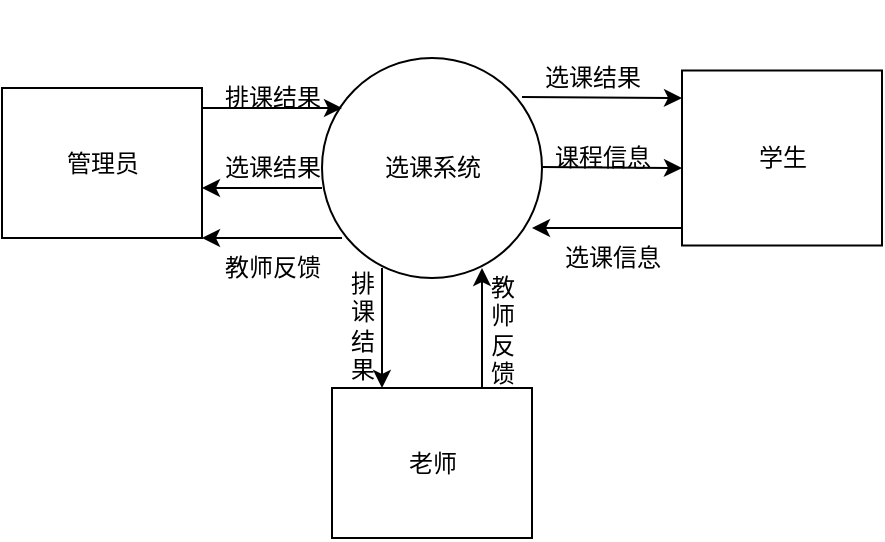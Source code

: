 <mxfile>
    <diagram id="hcqRvHeK4_I1yotb0Jn9" name="第 1 页">
        <mxGraphModel dx="1055" dy="572" grid="1" gridSize="10" guides="1" tooltips="1" connect="1" arrows="1" fold="1" page="1" pageScale="1" pageWidth="827" pageHeight="1169" math="0" shadow="0">
            <root>
                <mxCell id="0"/>
                <mxCell id="1" parent="0"/>
                <mxCell id="9" style="edgeStyle=none;html=1;" edge="1" parent="1">
                    <mxGeometry relative="1" as="geometry">
                        <mxPoint x="330" y="209.5" as="sourcePoint"/>
                        <mxPoint x="400" y="210" as="targetPoint"/>
                    </mxGeometry>
                </mxCell>
                <mxCell id="2" value="选课系统" style="html=1;dashed=0;whitespace=wrap;shape=mxgraph.dfd.start" parent="1" vertex="1">
                    <mxGeometry x="220" y="126.88" width="110" height="166.25" as="geometry"/>
                </mxCell>
                <mxCell id="5" value="管理员" style="html=1;dashed=0;whitespace=wrap;" vertex="1" parent="1">
                    <mxGeometry x="60" y="170" width="100" height="75" as="geometry"/>
                </mxCell>
                <mxCell id="6" value="老师" style="html=1;dashed=0;whitespace=wrap;" vertex="1" parent="1">
                    <mxGeometry x="225" y="320" width="100" height="75" as="geometry"/>
                </mxCell>
                <mxCell id="7" value="学生" style="html=1;dashed=0;whitespace=wrap;" vertex="1" parent="1">
                    <mxGeometry x="400" y="161.25" width="100" height="87.5" as="geometry"/>
                </mxCell>
                <mxCell id="12" value="" style="endArrow=classic;html=1;" edge="1" parent="1">
                    <mxGeometry width="50" height="50" relative="1" as="geometry">
                        <mxPoint x="400" y="240" as="sourcePoint"/>
                        <mxPoint x="325" y="240" as="targetPoint"/>
                    </mxGeometry>
                </mxCell>
                <mxCell id="13" value="课程信息" style="text;html=1;align=center;verticalAlign=middle;resizable=0;points=[];autosize=1;strokeColor=none;fillColor=none;" vertex="1" parent="1">
                    <mxGeometry x="325" y="190" width="70" height="30" as="geometry"/>
                </mxCell>
                <mxCell id="14" value="" style="endArrow=classic;html=1;" edge="1" parent="1">
                    <mxGeometry width="50" height="50" relative="1" as="geometry">
                        <mxPoint x="320" y="174.5" as="sourcePoint"/>
                        <mxPoint x="400" y="175" as="targetPoint"/>
                    </mxGeometry>
                </mxCell>
                <mxCell id="15" value="选课结果" style="text;html=1;align=center;verticalAlign=middle;resizable=0;points=[];autosize=1;strokeColor=none;fillColor=none;" vertex="1" parent="1">
                    <mxGeometry x="320" y="150" width="70" height="30" as="geometry"/>
                </mxCell>
                <mxCell id="17" value="选课信息" style="text;html=1;align=center;verticalAlign=middle;resizable=0;points=[];autosize=1;strokeColor=none;fillColor=none;" vertex="1" parent="1">
                    <mxGeometry x="330" y="240" width="70" height="30" as="geometry"/>
                </mxCell>
                <mxCell id="19" value="选课结果" style="text;html=1;align=center;verticalAlign=middle;resizable=0;points=[];autosize=1;strokeColor=none;fillColor=none;" vertex="1" parent="1">
                    <mxGeometry x="160" y="195" width="70" height="30" as="geometry"/>
                </mxCell>
                <mxCell id="20" value="排课结果" style="text;html=1;align=center;verticalAlign=middle;resizable=0;points=[];autosize=1;strokeColor=none;fillColor=none;" vertex="1" parent="1">
                    <mxGeometry x="160" y="160" width="70" height="30" as="geometry"/>
                </mxCell>
                <mxCell id="21" value="教师反馈" style="text;html=1;align=center;verticalAlign=middle;resizable=0;points=[];autosize=1;strokeColor=none;fillColor=none;" vertex="1" parent="1">
                    <mxGeometry x="160" y="245" width="70" height="30" as="geometry"/>
                </mxCell>
                <mxCell id="22" value="" style="edgeStyle=none;orthogonalLoop=1;jettySize=auto;html=1;" edge="1" parent="1">
                    <mxGeometry width="100" relative="1" as="geometry">
                        <mxPoint x="160" y="180" as="sourcePoint"/>
                        <mxPoint x="230" y="180" as="targetPoint"/>
                        <Array as="points"/>
                    </mxGeometry>
                </mxCell>
                <mxCell id="26" value="" style="edgeStyle=none;orthogonalLoop=1;jettySize=auto;html=1;" edge="1" parent="1">
                    <mxGeometry width="100" relative="1" as="geometry">
                        <mxPoint x="230" y="245" as="sourcePoint"/>
                        <mxPoint x="160" y="245" as="targetPoint"/>
                        <Array as="points"/>
                    </mxGeometry>
                </mxCell>
                <mxCell id="27" value="" style="edgeStyle=none;orthogonalLoop=1;jettySize=auto;html=1;" edge="1" parent="1">
                    <mxGeometry width="100" relative="1" as="geometry">
                        <mxPoint x="220" y="220" as="sourcePoint"/>
                        <mxPoint x="160" y="220" as="targetPoint"/>
                        <Array as="points"/>
                    </mxGeometry>
                </mxCell>
                <mxCell id="28" value="" style="endArrow=classic;html=1;" edge="1" parent="1">
                    <mxGeometry width="50" height="50" relative="1" as="geometry">
                        <mxPoint x="300" y="320" as="sourcePoint"/>
                        <mxPoint x="300" y="260" as="targetPoint"/>
                    </mxGeometry>
                </mxCell>
                <mxCell id="31" value="" style="endArrow=classic;html=1;" edge="1" parent="1">
                    <mxGeometry width="50" height="50" relative="1" as="geometry">
                        <mxPoint x="250" y="260" as="sourcePoint"/>
                        <mxPoint x="250" y="320" as="targetPoint"/>
                    </mxGeometry>
                </mxCell>
                <mxCell id="32" value="排&lt;br&gt;课&lt;br&gt;结&lt;br&gt;果" style="text;html=1;align=center;verticalAlign=middle;resizable=0;points=[];autosize=1;strokeColor=none;fillColor=none;" vertex="1" parent="1">
                    <mxGeometry x="220" y="253.75" width="40" height="70" as="geometry"/>
                </mxCell>
                <mxCell id="33" value="教&lt;br&gt;师&lt;br&gt;反&lt;br&gt;馈" style="text;html=1;align=center;verticalAlign=middle;resizable=0;points=[];autosize=1;strokeColor=none;fillColor=none;" vertex="1" parent="1">
                    <mxGeometry x="290" y="256.25" width="40" height="70" as="geometry"/>
                </mxCell>
            </root>
        </mxGraphModel>
    </diagram>
    <diagram id="YE9Iy4oHDs4e5Qc0qp2o" name="第 2 页">
        <mxGraphModel dx="1055" dy="572" grid="1" gridSize="10" guides="1" tooltips="1" connect="1" arrows="1" fold="1" page="1" pageScale="1" pageWidth="827" pageHeight="1169" math="0" shadow="0">
            <root>
                <mxCell id="0"/>
                <mxCell id="1" parent="0"/>
                <mxCell id="SQNl2OP5tdmXHVpa_YLx-2" style="edgeStyle=none;html=1;exitX=1;exitY=0.25;exitDx=0;exitDy=0;entryX=0;entryY=0.332;entryDx=0;entryDy=0;entryPerimeter=0;" edge="1" parent="1" source="VhBVaETjyVOQ5A1mhcuX-3" target="VhBVaETjyVOQ5A1mhcuX-41">
                    <mxGeometry relative="1" as="geometry"/>
                </mxCell>
                <mxCell id="SQNl2OP5tdmXHVpa_YLx-3" style="edgeStyle=none;html=1;exitX=1;exitY=0.75;exitDx=0;exitDy=0;entryX=1;entryY=0.75;entryDx=0;entryDy=0;" edge="1" parent="1" target="VhBVaETjyVOQ5A1mhcuX-3">
                    <mxGeometry relative="1" as="geometry">
                        <mxPoint x="230" y="294" as="sourcePoint"/>
                    </mxGeometry>
                </mxCell>
                <mxCell id="VhBVaETjyVOQ5A1mhcuX-3" value="管理员" style="html=1;dashed=0;whitespace=wrap;" vertex="1" parent="1">
                    <mxGeometry x="90" y="261.25" width="70" height="43.75" as="geometry"/>
                </mxCell>
                <mxCell id="VhBVaETjyVOQ5A1mhcuX-12" value="排课结果" style="text;html=1;align=center;verticalAlign=middle;resizable=0;points=[];autosize=1;strokeColor=none;fillColor=none;" vertex="1" parent="1">
                    <mxGeometry x="160" y="246.25" width="70" height="30" as="geometry"/>
                </mxCell>
                <mxCell id="VhBVaETjyVOQ5A1mhcuX-13" value="教师反馈" style="text;html=1;align=center;verticalAlign=middle;resizable=0;points=[];autosize=1;strokeColor=none;fillColor=none;" vertex="1" parent="1">
                    <mxGeometry x="160" y="289.38" width="70" height="30" as="geometry"/>
                </mxCell>
                <mxCell id="VhBVaETjyVOQ5A1mhcuX-20" value="教&lt;br&gt;师&lt;br&gt;反&lt;br&gt;馈" style="text;html=1;align=center;verticalAlign=middle;resizable=0;points=[];autosize=1;strokeColor=none;fillColor=none;" vertex="1" parent="1">
                    <mxGeometry x="270" y="319.38" width="40" height="70" as="geometry"/>
                </mxCell>
                <mxCell id="VhBVaETjyVOQ5A1mhcuX-26" value="" style="endArrow=classic;html=1;" edge="1" parent="1">
                    <mxGeometry width="50" height="50" relative="1" as="geometry">
                        <mxPoint x="500" y="289.38" as="sourcePoint"/>
                        <mxPoint x="440" y="289.38" as="targetPoint"/>
                    </mxGeometry>
                </mxCell>
                <mxCell id="VhBVaETjyVOQ5A1mhcuX-28" value="" style="endArrow=classic;html=1;" edge="1" parent="1">
                    <mxGeometry width="50" height="50" relative="1" as="geometry">
                        <mxPoint x="437.5" y="273.88" as="sourcePoint"/>
                        <mxPoint x="500" y="274" as="targetPoint"/>
                    </mxGeometry>
                </mxCell>
                <mxCell id="VhBVaETjyVOQ5A1mhcuX-29" value="选课结果" style="text;html=1;align=center;verticalAlign=middle;resizable=0;points=[];autosize=1;strokeColor=none;fillColor=none;" vertex="1" parent="1">
                    <mxGeometry x="430" y="248.13" width="70" height="30" as="geometry"/>
                </mxCell>
                <mxCell id="VhBVaETjyVOQ5A1mhcuX-30" value="选课信息" style="text;html=1;align=center;verticalAlign=middle;resizable=0;points=[];autosize=1;strokeColor=none;fillColor=none;" vertex="1" parent="1">
                    <mxGeometry x="436.25" y="289.38" width="70" height="30" as="geometry"/>
                </mxCell>
                <mxCell id="VhBVaETjyVOQ5A1mhcuX-41" value="1&lt;br&gt;课程编排" style="shape=ellipse;html=1;dashed=0;whitespace=wrap;aspect=fixed;perimeter=ellipsePerimeter;" vertex="1" parent="1">
                    <mxGeometry x="230" y="250" width="66.25" height="66.25" as="geometry"/>
                </mxCell>
                <mxCell id="5aWi-8BCkYc4vYFJrScl-2" value="2&lt;br&gt;学生选课" style="shape=ellipse;html=1;dashed=0;whitespace=wrap;aspect=fixed;perimeter=ellipsePerimeter;" vertex="1" parent="1">
                    <mxGeometry x="370" y="248.13" width="66.25" height="66.25" as="geometry"/>
                </mxCell>
                <mxCell id="SQNl2OP5tdmXHVpa_YLx-5" style="edgeStyle=none;html=1;exitX=0.25;exitY=0;exitDx=0;exitDy=0;entryX=0.25;entryY=0;entryDx=0;entryDy=0;" edge="1" parent="1" target="5aWi-8BCkYc4vYFJrScl-3">
                    <mxGeometry relative="1" as="geometry">
                        <mxPoint x="248" y="320" as="sourcePoint"/>
                    </mxGeometry>
                </mxCell>
                <mxCell id="SQNl2OP5tdmXHVpa_YLx-6" style="edgeStyle=none;html=1;entryX=0.75;entryY=0;entryDx=0;entryDy=0;exitX=0.75;exitY=0;exitDx=0;exitDy=0;" edge="1" parent="1" source="5aWi-8BCkYc4vYFJrScl-3">
                    <mxGeometry relative="1" as="geometry">
                        <mxPoint x="283" y="320" as="targetPoint"/>
                    </mxGeometry>
                </mxCell>
                <mxCell id="5aWi-8BCkYc4vYFJrScl-3" value="老师" style="html=1;dashed=0;whitespace=wrap;" vertex="1" parent="1">
                    <mxGeometry x="230" y="396.25" width="70" height="43.75" as="geometry"/>
                </mxCell>
                <mxCell id="5aWi-8BCkYc4vYFJrScl-4" value="学生" style="html=1;dashed=0;whitespace=wrap;" vertex="1" parent="1">
                    <mxGeometry x="500" y="256.88" width="70" height="43.75" as="geometry"/>
                </mxCell>
                <mxCell id="5aWi-8BCkYc4vYFJrScl-9" style="edgeStyle=none;html=1;entryX=0.5;entryY=0;entryDx=0;entryDy=0;exitX=0.5;exitY=1;exitDx=0;exitDy=0;" edge="1" parent="1" source="zb4FdeY55klrME0iyJRI-1" target="VhBVaETjyVOQ5A1mhcuX-41">
                    <mxGeometry relative="1" as="geometry">
                        <mxPoint x="280" y="200" as="sourcePoint"/>
                    </mxGeometry>
                </mxCell>
                <mxCell id="5aWi-8BCkYc4vYFJrScl-12" value="" style="endArrow=classic;html=1;entryX=0;entryY=0.5;entryDx=0;entryDy=0;" edge="1" parent="1" target="5aWi-8BCkYc4vYFJrScl-2">
                    <mxGeometry width="50" height="50" relative="1" as="geometry">
                        <mxPoint x="296.25" y="282.63" as="sourcePoint"/>
                        <mxPoint x="366.25" y="282.63" as="targetPoint"/>
                    </mxGeometry>
                </mxCell>
                <mxCell id="5aWi-8BCkYc4vYFJrScl-13" value="选课通知" style="text;html=1;align=center;verticalAlign=middle;resizable=0;points=[];autosize=1;strokeColor=none;fillColor=none;" vertex="1" parent="1">
                    <mxGeometry x="300" y="259.38" width="70" height="30" as="geometry"/>
                </mxCell>
                <mxCell id="f8Be7X3YM7PUmNdDe41V-1" value="排&lt;br&gt;课&lt;br&gt;结&lt;br&gt;果" style="text;html=1;align=center;verticalAlign=middle;resizable=0;points=[];autosize=1;strokeColor=none;fillColor=none;" vertex="1" parent="1">
                    <mxGeometry x="220.0" y="330" width="40" height="70" as="geometry"/>
                </mxCell>
                <mxCell id="zb4FdeY55klrME0iyJRI-1" value="&lt;span style=&quot;text-align: center;&quot;&gt;F1&amp;nbsp; &amp;nbsp; 老师、学生、教室信息&lt;/span&gt;" style="html=1;dashed=0;whitespace=wrap;shape=mxgraph.dfd.dataStoreID;align=left;spacingLeft=3;points=[[0,0],[0.5,0],[1,0],[0,0.5],[1,0.5],[0,1],[0.5,1],[1,1]];" vertex="1" parent="1">
                    <mxGeometry x="183.12" y="170" width="160" height="30" as="geometry"/>
                </mxCell>
            </root>
        </mxGraphModel>
    </diagram>
    <diagram id="-Eec4C62HxKJM_4bUooL" name="第 3 页">
        <mxGraphModel dx="1055" dy="572" grid="1" gridSize="10" guides="1" tooltips="1" connect="1" arrows="1" fold="1" page="1" pageScale="1" pageWidth="827" pageHeight="1169" math="0" shadow="0">
            <root>
                <mxCell id="0"/>
                <mxCell id="1" parent="0"/>
                <mxCell id="Mcvqnx853z0XUar6k2le-1" style="edgeStyle=none;html=1;entryX=0;entryY=0.332;entryDx=0;entryDy=0;entryPerimeter=0;" edge="1" parent="1">
                    <mxGeometry relative="1" as="geometry">
                        <mxPoint x="160" y="285.76" as="sourcePoint"/>
                        <mxPoint x="230" y="285.755" as="targetPoint"/>
                    </mxGeometry>
                </mxCell>
                <mxCell id="Mcvqnx853z0XUar6k2le-3" value="管理员" style="html=1;dashed=0;whitespace=wrap;" vertex="1" parent="1">
                    <mxGeometry x="90" y="264.38" width="70" height="43.75" as="geometry"/>
                </mxCell>
                <mxCell id="Mcvqnx853z0XUar6k2le-4" value="初次排课" style="text;html=1;align=center;verticalAlign=middle;resizable=0;points=[];autosize=1;strokeColor=none;fillColor=none;" vertex="1" parent="1">
                    <mxGeometry x="160" y="259.38" width="70" height="30" as="geometry"/>
                </mxCell>
                <mxCell id="x4gaPoegwlLemnVy_RXM-5" style="edgeStyle=none;html=1;exitX=0.5;exitY=0;exitDx=0;exitDy=0;entryX=0.5;entryY=1;entryDx=0;entryDy=0;" edge="1" parent="1" source="Mcvqnx853z0XUar6k2le-16" target="x4gaPoegwlLemnVy_RXM-3">
                    <mxGeometry relative="1" as="geometry"/>
                </mxCell>
                <mxCell id="Mcvqnx853z0XUar6k2le-16" value="教师" style="html=1;dashed=0;whitespace=wrap;" vertex="1" parent="1">
                    <mxGeometry x="395" y="357.51" width="70" height="43.75" as="geometry"/>
                </mxCell>
                <mxCell id="Mcvqnx853z0XUar6k2le-17" style="edgeStyle=none;html=1;exitX=0.5;exitY=1;exitDx=0;exitDy=0;entryX=0.5;entryY=0;entryDx=0;entryDy=0;" edge="1" parent="1" source="Mcvqnx853z0XUar6k2le-24">
                    <mxGeometry relative="1" as="geometry">
                        <mxPoint x="263.125" y="250" as="targetPoint"/>
                    </mxGeometry>
                </mxCell>
                <mxCell id="x4gaPoegwlLemnVy_RXM-2" style="edgeStyle=none;html=1;exitX=1;exitY=0.5;exitDx=0;exitDy=0;entryX=0;entryY=0.5;entryDx=0;entryDy=0;" edge="1" parent="1" source="Mcvqnx853z0XUar6k2le-23" target="x4gaPoegwlLemnVy_RXM-3">
                    <mxGeometry relative="1" as="geometry">
                        <mxPoint x="370" y="286" as="targetPoint"/>
                    </mxGeometry>
                </mxCell>
                <mxCell id="Mcvqnx853z0XUar6k2le-23" value="1.1&lt;br&gt;专业课编排" style="shape=ellipse;html=1;dashed=0;whitespace=wrap;aspect=fixed;perimeter=ellipsePerimeter;" vertex="1" parent="1">
                    <mxGeometry x="230" y="253.13" width="66.25" height="66.25" as="geometry"/>
                </mxCell>
                <mxCell id="Mcvqnx853z0XUar6k2le-24" value="&lt;span style=&quot;text-align: center;&quot;&gt;F1&amp;nbsp; &amp;nbsp; 老师、学生、教室信息&lt;/span&gt;" style="html=1;dashed=0;whitespace=wrap;shape=mxgraph.dfd.dataStoreID;align=left;spacingLeft=3;points=[[0,0],[0.5,0],[1,0],[0,0.5],[1,0.5],[0,1],[0.5,1],[1,1]];" vertex="1" parent="1">
                    <mxGeometry x="183.12" y="190" width="160" height="30" as="geometry"/>
                </mxCell>
                <mxCell id="vs9djapArbqQAAfcyQcq-6" style="edgeStyle=none;html=1;exitX=0.5;exitY=0;exitDx=0;exitDy=0;entryX=0.5;entryY=1;entryDx=0;entryDy=0;" edge="1" parent="1" source="vs9djapArbqQAAfcyQcq-5" target="Mcvqnx853z0XUar6k2le-23">
                    <mxGeometry relative="1" as="geometry">
                        <mxPoint x="263" y="320" as="targetPoint"/>
                    </mxGeometry>
                </mxCell>
                <mxCell id="vs9djapArbqQAAfcyQcq-5" value="F2&lt;span style=&quot;white-space: pre;&quot;&gt;&#9;&lt;/span&gt;&amp;nbsp;开课清单" style="html=1;dashed=0;whitespace=wrap;shape=mxgraph.dfd.dataStoreID;align=left;spacingLeft=3;points=[[0,0],[0.5,0],[1,0],[0,0.5],[1,0.5],[0,1],[0.5,1],[1,1]];" vertex="1" parent="1">
                    <mxGeometry x="213.13" y="357.51" width="100" height="30" as="geometry"/>
                </mxCell>
                <mxCell id="KjAqAEAvfIFPZOu9WYF2-3" value="教师反馈" style="text;html=1;align=center;verticalAlign=middle;resizable=0;points=[];autosize=1;strokeColor=none;fillColor=none;" vertex="1" parent="1">
                    <mxGeometry x="421.24" y="327.51" width="70" height="30" as="geometry"/>
                </mxCell>
                <mxCell id="KjAqAEAvfIFPZOu9WYF2-9" value="重新排课" style="text;html=1;align=center;verticalAlign=middle;resizable=0;points=[];autosize=1;strokeColor=none;fillColor=none;" vertex="1" parent="1">
                    <mxGeometry x="313.12" y="259.38" width="70" height="30" as="geometry"/>
                </mxCell>
                <mxCell id="lcH_O-FtXqilcOwLD9es-3" value="" style="edgeStyle=none;html=1;entryX=0;entryY=0.5;entryDx=0;entryDy=0;" edge="1" parent="1" source="x4gaPoegwlLemnVy_RXM-3" target="lcH_O-FtXqilcOwLD9es-5">
                    <mxGeometry relative="1" as="geometry">
                        <mxPoint x="504.99" y="286" as="targetPoint"/>
                    </mxGeometry>
                </mxCell>
                <mxCell id="x4gaPoegwlLemnVy_RXM-3" value="1.2&lt;br&gt;课表编排" style="shape=ellipse;html=1;dashed=0;whitespace=wrap;aspect=fixed;perimeter=ellipsePerimeter;" vertex="1" parent="1">
                    <mxGeometry x="396.87" y="253.13" width="66.25" height="66.25" as="geometry"/>
                </mxCell>
                <mxCell id="lcH_O-FtXqilcOwLD9es-5" value="学生" style="html=1;dashed=0;whitespace=wrap;" vertex="1" parent="1">
                    <mxGeometry x="534.99" y="264.38" width="70" height="43.75" as="geometry"/>
                </mxCell>
                <mxCell id="lcH_O-FtXqilcOwLD9es-6" value="最终课程表" style="text;html=1;align=center;verticalAlign=middle;resizable=0;points=[];autosize=1;strokeColor=none;fillColor=none;" vertex="1" parent="1">
                    <mxGeometry x="454.99" y="259.38" width="80" height="30" as="geometry"/>
                </mxCell>
                <mxCell id="eh2dwwRqfR0x-HrD4XHn-2" style="edgeStyle=none;html=1;exitX=0.5;exitY=1;exitDx=0;exitDy=0;entryX=0.5;entryY=0;entryDx=0;entryDy=0;" edge="1" parent="1" source="eh2dwwRqfR0x-HrD4XHn-1" target="x4gaPoegwlLemnVy_RXM-3">
                    <mxGeometry relative="1" as="geometry"/>
                </mxCell>
                <mxCell id="eh2dwwRqfR0x-HrD4XHn-1" value="学生选课信息" style="html=1;dashed=0;whitespace=wrap;shape=partialRectangle;right=0;left=0;" vertex="1" parent="1">
                    <mxGeometry x="380" y="190" width="100" height="30" as="geometry"/>
                </mxCell>
            </root>
        </mxGraphModel>
    </diagram>
    <diagram id="i3VojXeTWnGCuBGroq7Y" name="第 4 页">
        <mxGraphModel dx="1055" dy="572" grid="1" gridSize="10" guides="1" tooltips="1" connect="1" arrows="1" fold="1" page="1" pageScale="1" pageWidth="827" pageHeight="1169" math="0" shadow="0">
            <root>
                <mxCell id="0"/>
                <mxCell id="1" parent="0"/>
                <mxCell id="0EH25BQuDs8llllnDWj2-1" style="edgeStyle=none;html=1;exitX=1;exitY=0.5;exitDx=0;exitDy=0;" edge="1" parent="1" source="zNDHDHNnSVjW58jOMqC1-1">
                    <mxGeometry relative="1" as="geometry">
                        <mxPoint x="240" y="404" as="targetPoint"/>
                    </mxGeometry>
                </mxCell>
                <mxCell id="zNDHDHNnSVjW58jOMqC1-1" value="学生" style="html=1;dashed=0;whitespace=wrap;" vertex="1" parent="1">
                    <mxGeometry x="100" y="381.87" width="70" height="43.75" as="geometry"/>
                </mxCell>
                <mxCell id="e3P-YdrCilDStN6y7Yyy-1" style="edgeStyle=none;html=1;exitX=1;exitY=0.5;exitDx=0;exitDy=0;" edge="1" parent="1" source="zNDHDHNnSVjW58jOMqC1-4">
                    <mxGeometry relative="1" as="geometry">
                        <mxPoint x="360" y="404" as="targetPoint"/>
                    </mxGeometry>
                </mxCell>
                <mxCell id="zNDHDHNnSVjW58jOMqC1-4" value="2.1&lt;br&gt;选课" style="shape=ellipse;html=1;dashed=0;whitespace=wrap;aspect=fixed;perimeter=ellipsePerimeter;" vertex="1" parent="1">
                    <mxGeometry x="240" y="370.62" width="66.25" height="66.25" as="geometry"/>
                </mxCell>
                <mxCell id="sK6hGNhvT7HNtD4ZMOzV-1" style="edgeStyle=none;html=1;exitX=0.5;exitY=0;exitDx=0;exitDy=0;" edge="1" parent="1" source="zNDHDHNnSVjW58jOMqC1-5">
                    <mxGeometry relative="1" as="geometry">
                        <mxPoint x="275" y="440" as="targetPoint"/>
                    </mxGeometry>
                </mxCell>
                <mxCell id="zNDHDHNnSVjW58jOMqC1-5" value="F3&lt;span style=&quot;white-space: pre;&quot;&gt;&#9;&lt;/span&gt;学生可选课程" style="html=1;dashed=0;whitespace=wrap;shape=mxgraph.dfd.dataStoreID;align=left;spacingLeft=3;points=[[0,0],[0.5,0],[1,0],[0,0.5],[1,0.5],[0,1],[0.5,1],[1,1]];" vertex="1" parent="1">
                    <mxGeometry x="219.69" y="480" width="110" height="30" as="geometry"/>
                </mxCell>
                <mxCell id="zNDHDHNnSVjW58jOMqC1-6" style="edgeStyle=none;html=1;exitX=0.5;exitY=1;exitDx=0;exitDy=0;" edge="1" parent="1" source="zNDHDHNnSVjW58jOMqC1-7">
                    <mxGeometry relative="1" as="geometry">
                        <mxPoint x="273.44" y="370.62" as="targetPoint"/>
                    </mxGeometry>
                </mxCell>
                <mxCell id="zNDHDHNnSVjW58jOMqC1-7" value="F4&lt;span style=&quot;white-space: pre;&quot;&gt;&#9;&lt;/span&gt;学生培养计划" style="html=1;dashed=0;whitespace=wrap;shape=mxgraph.dfd.dataStoreID;align=left;spacingLeft=3;points=[[0,0],[0.5,0],[1,0],[0,0.5],[1,0.5],[0,1],[0.5,1],[1,1]];" vertex="1" parent="1">
                    <mxGeometry x="219.69" y="310.62" width="106.87" height="30" as="geometry"/>
                </mxCell>
                <mxCell id="DI6C2hWRzFLuMT-1H8pa-1" value="选课通知" style="text;html=1;align=center;verticalAlign=middle;resizable=0;points=[];autosize=1;strokeColor=none;fillColor=none;" vertex="1" parent="1">
                    <mxGeometry x="170" y="380" width="70" height="30" as="geometry"/>
                </mxCell>
                <mxCell id="Oe9J7oXBsurJLtJJx-by-1" value="学生选课信息" style="html=1;dashed=0;whitespace=wrap;shape=partialRectangle;right=0;left=0;" vertex="1" parent="1">
                    <mxGeometry x="364" y="388.75" width="100" height="30" as="geometry"/>
                </mxCell>
            </root>
        </mxGraphModel>
    </diagram>
</mxfile>